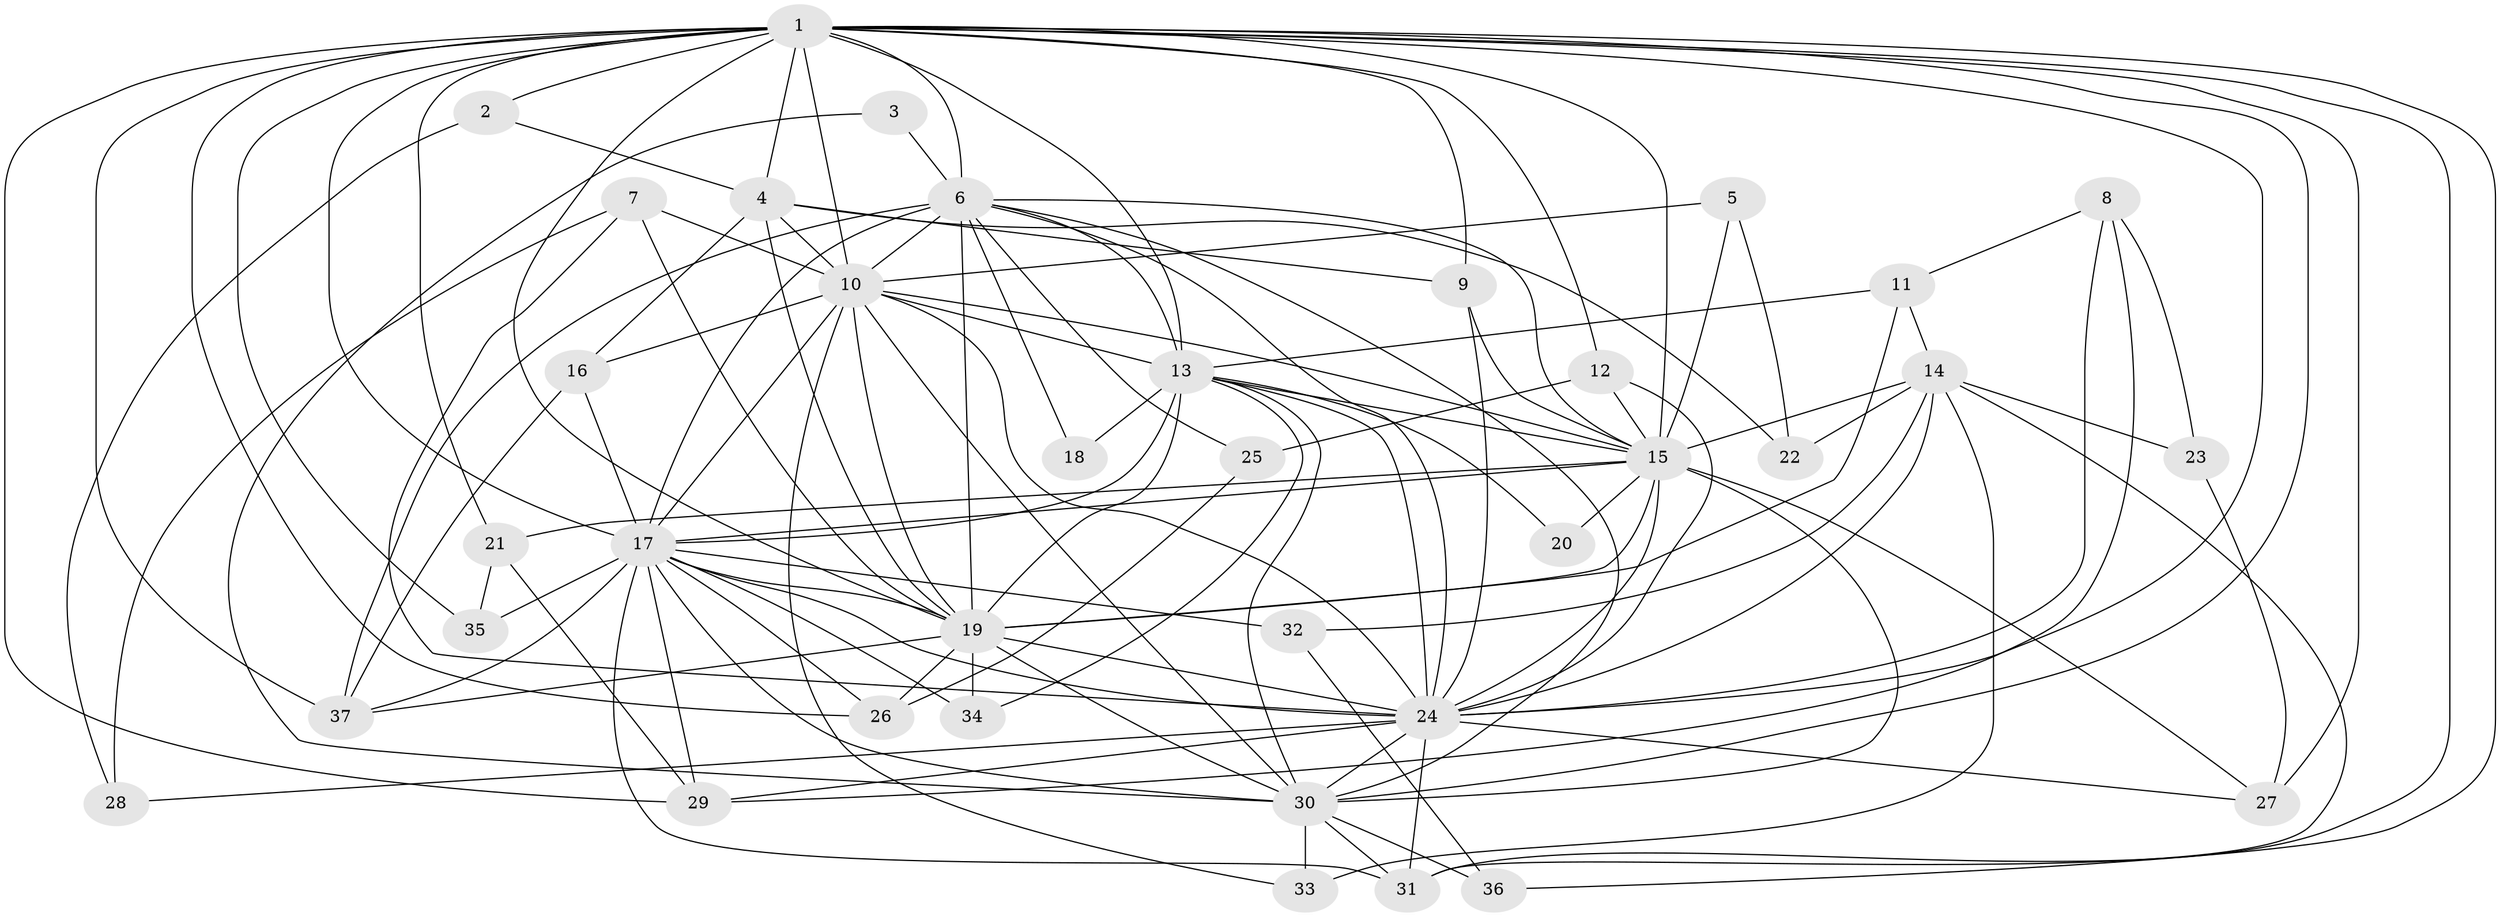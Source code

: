 // original degree distribution, {17: 0.021739130434782608, 20: 0.021739130434782608, 21: 0.010869565217391304, 22: 0.010869565217391304, 16: 0.010869565217391304, 13: 0.010869565217391304, 29: 0.010869565217391304, 15: 0.010869565217391304, 2: 0.5, 4: 0.10869565217391304, 7: 0.010869565217391304, 6: 0.021739130434782608, 3: 0.20652173913043478, 5: 0.043478260869565216}
// Generated by graph-tools (version 1.1) at 2025/36/03/04/25 23:36:22]
// undirected, 37 vertices, 118 edges
graph export_dot {
  node [color=gray90,style=filled];
  1;
  2;
  3;
  4;
  5;
  6;
  7;
  8;
  9;
  10;
  11;
  12;
  13;
  14;
  15;
  16;
  17;
  18;
  19;
  20;
  21;
  22;
  23;
  24;
  25;
  26;
  27;
  28;
  29;
  30;
  31;
  32;
  33;
  34;
  35;
  36;
  37;
  1 -- 2 [weight=1.0];
  1 -- 4 [weight=1.0];
  1 -- 6 [weight=2.0];
  1 -- 9 [weight=1.0];
  1 -- 10 [weight=1.0];
  1 -- 12 [weight=1.0];
  1 -- 13 [weight=1.0];
  1 -- 15 [weight=2.0];
  1 -- 17 [weight=5.0];
  1 -- 19 [weight=1.0];
  1 -- 21 [weight=1.0];
  1 -- 24 [weight=1.0];
  1 -- 26 [weight=1.0];
  1 -- 27 [weight=1.0];
  1 -- 29 [weight=2.0];
  1 -- 30 [weight=3.0];
  1 -- 31 [weight=1.0];
  1 -- 35 [weight=1.0];
  1 -- 36 [weight=1.0];
  1 -- 37 [weight=2.0];
  2 -- 4 [weight=1.0];
  2 -- 28 [weight=1.0];
  3 -- 6 [weight=1.0];
  3 -- 30 [weight=1.0];
  4 -- 9 [weight=1.0];
  4 -- 10 [weight=1.0];
  4 -- 16 [weight=1.0];
  4 -- 19 [weight=1.0];
  4 -- 22 [weight=1.0];
  5 -- 10 [weight=1.0];
  5 -- 15 [weight=1.0];
  5 -- 22 [weight=1.0];
  6 -- 10 [weight=1.0];
  6 -- 13 [weight=2.0];
  6 -- 15 [weight=2.0];
  6 -- 17 [weight=2.0];
  6 -- 18 [weight=1.0];
  6 -- 19 [weight=2.0];
  6 -- 24 [weight=1.0];
  6 -- 25 [weight=1.0];
  6 -- 30 [weight=1.0];
  6 -- 37 [weight=1.0];
  7 -- 10 [weight=1.0];
  7 -- 19 [weight=1.0];
  7 -- 24 [weight=1.0];
  7 -- 28 [weight=1.0];
  8 -- 11 [weight=1.0];
  8 -- 23 [weight=1.0];
  8 -- 24 [weight=1.0];
  8 -- 29 [weight=1.0];
  9 -- 15 [weight=1.0];
  9 -- 24 [weight=1.0];
  10 -- 13 [weight=2.0];
  10 -- 15 [weight=1.0];
  10 -- 16 [weight=1.0];
  10 -- 17 [weight=2.0];
  10 -- 19 [weight=1.0];
  10 -- 24 [weight=1.0];
  10 -- 30 [weight=1.0];
  10 -- 33 [weight=1.0];
  11 -- 13 [weight=1.0];
  11 -- 14 [weight=1.0];
  11 -- 19 [weight=1.0];
  12 -- 15 [weight=1.0];
  12 -- 24 [weight=1.0];
  12 -- 25 [weight=1.0];
  13 -- 15 [weight=1.0];
  13 -- 17 [weight=3.0];
  13 -- 18 [weight=1.0];
  13 -- 19 [weight=1.0];
  13 -- 20 [weight=1.0];
  13 -- 24 [weight=1.0];
  13 -- 30 [weight=1.0];
  13 -- 34 [weight=1.0];
  14 -- 15 [weight=1.0];
  14 -- 22 [weight=1.0];
  14 -- 23 [weight=1.0];
  14 -- 24 [weight=1.0];
  14 -- 31 [weight=1.0];
  14 -- 32 [weight=1.0];
  14 -- 33 [weight=1.0];
  15 -- 17 [weight=3.0];
  15 -- 19 [weight=1.0];
  15 -- 20 [weight=1.0];
  15 -- 21 [weight=1.0];
  15 -- 24 [weight=1.0];
  15 -- 27 [weight=1.0];
  15 -- 30 [weight=2.0];
  16 -- 17 [weight=1.0];
  16 -- 37 [weight=1.0];
  17 -- 19 [weight=3.0];
  17 -- 24 [weight=2.0];
  17 -- 26 [weight=1.0];
  17 -- 29 [weight=1.0];
  17 -- 30 [weight=2.0];
  17 -- 31 [weight=1.0];
  17 -- 32 [weight=1.0];
  17 -- 34 [weight=1.0];
  17 -- 35 [weight=2.0];
  17 -- 37 [weight=1.0];
  19 -- 24 [weight=3.0];
  19 -- 26 [weight=1.0];
  19 -- 30 [weight=1.0];
  19 -- 34 [weight=2.0];
  19 -- 37 [weight=1.0];
  21 -- 29 [weight=1.0];
  21 -- 35 [weight=1.0];
  23 -- 27 [weight=1.0];
  24 -- 27 [weight=2.0];
  24 -- 28 [weight=1.0];
  24 -- 29 [weight=1.0];
  24 -- 30 [weight=1.0];
  24 -- 31 [weight=1.0];
  25 -- 26 [weight=1.0];
  30 -- 31 [weight=1.0];
  30 -- 33 [weight=1.0];
  30 -- 36 [weight=1.0];
  32 -- 36 [weight=1.0];
}
